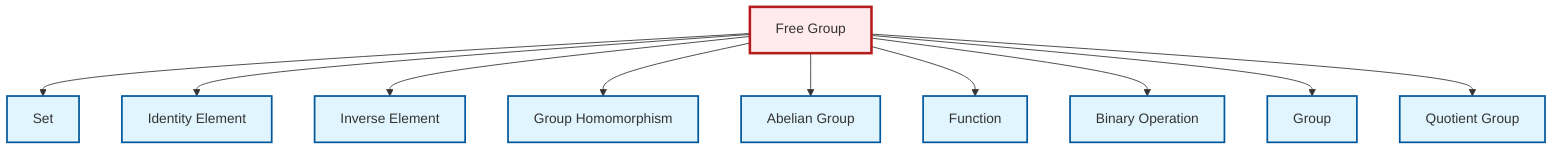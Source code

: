 graph TD
    classDef definition fill:#e1f5fe,stroke:#01579b,stroke-width:2px
    classDef theorem fill:#f3e5f5,stroke:#4a148c,stroke-width:2px
    classDef axiom fill:#fff3e0,stroke:#e65100,stroke-width:2px
    classDef example fill:#e8f5e9,stroke:#1b5e20,stroke-width:2px
    classDef current fill:#ffebee,stroke:#b71c1c,stroke-width:3px
    def-function["Function"]:::definition
    def-homomorphism["Group Homomorphism"]:::definition
    def-set["Set"]:::definition
    def-free-group["Free Group"]:::definition
    def-identity-element["Identity Element"]:::definition
    def-group["Group"]:::definition
    def-binary-operation["Binary Operation"]:::definition
    def-abelian-group["Abelian Group"]:::definition
    def-quotient-group["Quotient Group"]:::definition
    def-inverse-element["Inverse Element"]:::definition
    def-free-group --> def-set
    def-free-group --> def-identity-element
    def-free-group --> def-inverse-element
    def-free-group --> def-homomorphism
    def-free-group --> def-abelian-group
    def-free-group --> def-function
    def-free-group --> def-binary-operation
    def-free-group --> def-group
    def-free-group --> def-quotient-group
    class def-free-group current